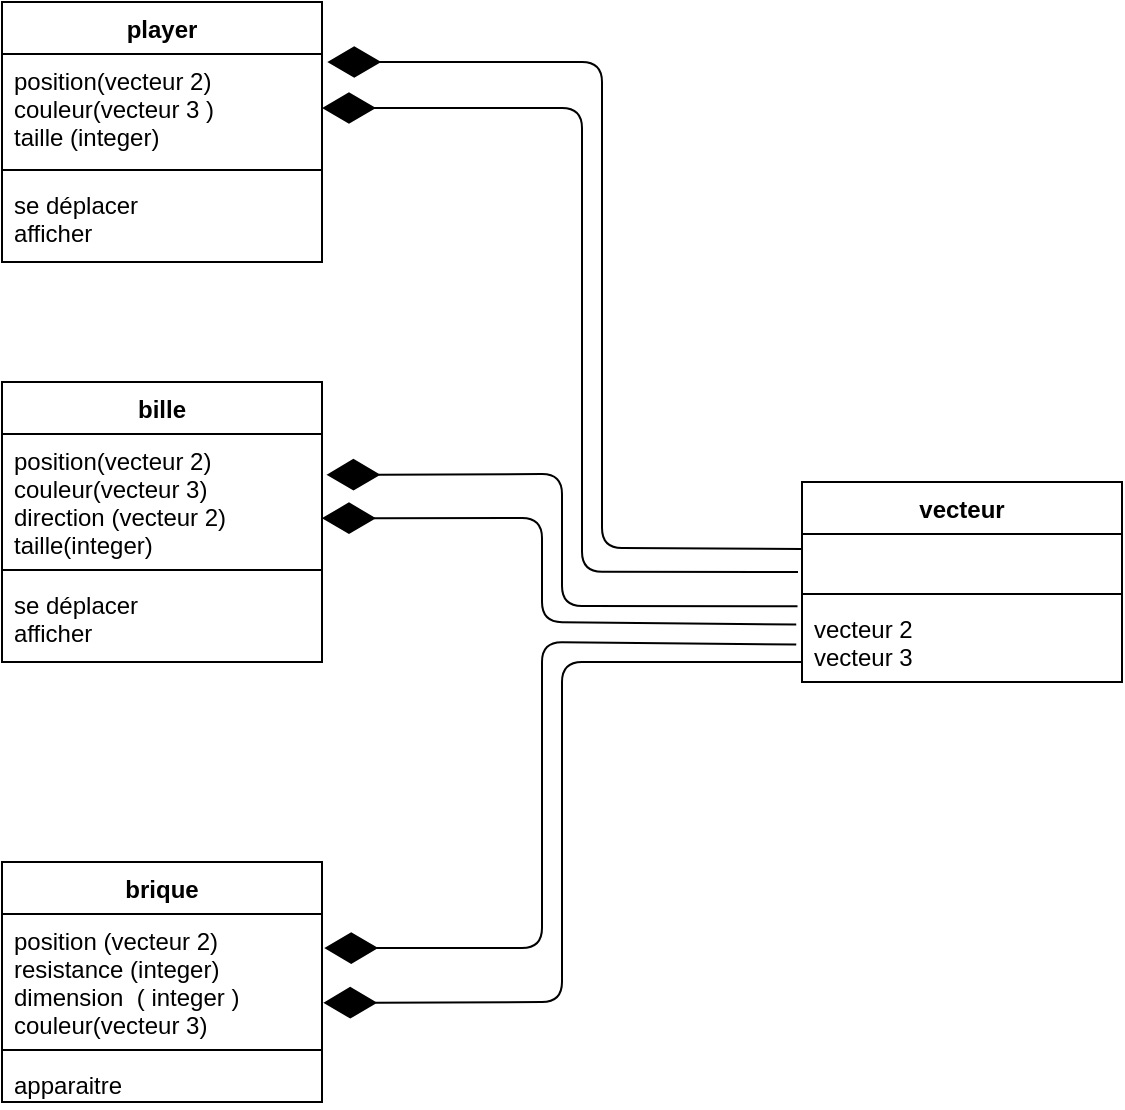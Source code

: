 <mxfile version="14.5.3" type="github">
  <diagram id="QObjdtHi7gXVVxQcpmMS" name="Page-1">
    <mxGraphModel dx="1296" dy="653" grid="1" gridSize="10" guides="1" tooltips="1" connect="1" arrows="1" fold="1" page="1" pageScale="1" pageWidth="827" pageHeight="1169" math="0" shadow="0">
      <root>
        <mxCell id="0" />
        <mxCell id="1" parent="0" />
        <mxCell id="nXwPNfGvfeBjMiZcAAOq-1" value="bille" style="swimlane;fontStyle=1;align=center;verticalAlign=top;childLayout=stackLayout;horizontal=1;startSize=26;horizontalStack=0;resizeParent=1;resizeParentMax=0;resizeLast=0;collapsible=1;marginBottom=0;" parent="1" vertex="1">
          <mxGeometry x="60" y="190" width="160" height="140" as="geometry" />
        </mxCell>
        <mxCell id="nXwPNfGvfeBjMiZcAAOq-2" value="position(vecteur 2)&#xa;couleur(vecteur 3)&#xa;direction (vecteur 2)&#xa;taille(integer)&#xa;" style="text;strokeColor=none;fillColor=none;align=left;verticalAlign=top;spacingLeft=4;spacingRight=4;overflow=hidden;rotatable=0;points=[[0,0.5],[1,0.5]];portConstraint=eastwest;" parent="nXwPNfGvfeBjMiZcAAOq-1" vertex="1">
          <mxGeometry y="26" width="160" height="64" as="geometry" />
        </mxCell>
        <mxCell id="nXwPNfGvfeBjMiZcAAOq-3" value="" style="line;strokeWidth=1;fillColor=none;align=left;verticalAlign=middle;spacingTop=-1;spacingLeft=3;spacingRight=3;rotatable=0;labelPosition=right;points=[];portConstraint=eastwest;" parent="nXwPNfGvfeBjMiZcAAOq-1" vertex="1">
          <mxGeometry y="90" width="160" height="8" as="geometry" />
        </mxCell>
        <mxCell id="nXwPNfGvfeBjMiZcAAOq-4" value="se déplacer&#xa;afficher&#xa;" style="text;strokeColor=none;fillColor=none;align=left;verticalAlign=top;spacingLeft=4;spacingRight=4;overflow=hidden;rotatable=0;points=[[0,0.5],[1,0.5]];portConstraint=eastwest;" parent="nXwPNfGvfeBjMiZcAAOq-1" vertex="1">
          <mxGeometry y="98" width="160" height="42" as="geometry" />
        </mxCell>
        <mxCell id="nXwPNfGvfeBjMiZcAAOq-5" value="brique" style="swimlane;fontStyle=1;align=center;verticalAlign=top;childLayout=stackLayout;horizontal=1;startSize=26;horizontalStack=0;resizeParent=1;resizeParentMax=0;resizeLast=0;collapsible=1;marginBottom=0;" parent="1" vertex="1">
          <mxGeometry x="60" y="430" width="160" height="120" as="geometry" />
        </mxCell>
        <mxCell id="nXwPNfGvfeBjMiZcAAOq-6" value="position (vecteur 2)&#xa;resistance (integer)&#xa;dimension  ( integer )&#xa;couleur(vecteur 3)&#xa;" style="text;strokeColor=none;fillColor=none;align=left;verticalAlign=top;spacingLeft=4;spacingRight=4;overflow=hidden;rotatable=0;points=[[0,0.5],[1,0.5]];portConstraint=eastwest;" parent="nXwPNfGvfeBjMiZcAAOq-5" vertex="1">
          <mxGeometry y="26" width="160" height="64" as="geometry" />
        </mxCell>
        <mxCell id="nXwPNfGvfeBjMiZcAAOq-7" value="" style="line;strokeWidth=1;fillColor=none;align=left;verticalAlign=middle;spacingTop=-1;spacingLeft=3;spacingRight=3;rotatable=0;labelPosition=right;points=[];portConstraint=eastwest;" parent="nXwPNfGvfeBjMiZcAAOq-5" vertex="1">
          <mxGeometry y="90" width="160" height="8" as="geometry" />
        </mxCell>
        <mxCell id="nXwPNfGvfeBjMiZcAAOq-8" value="apparaitre &#xa;" style="text;strokeColor=none;fillColor=none;align=left;verticalAlign=top;spacingLeft=4;spacingRight=4;overflow=hidden;rotatable=0;points=[[0,0.5],[1,0.5]];portConstraint=eastwest;" parent="nXwPNfGvfeBjMiZcAAOq-5" vertex="1">
          <mxGeometry y="98" width="160" height="22" as="geometry" />
        </mxCell>
        <mxCell id="nXwPNfGvfeBjMiZcAAOq-9" value="player" style="swimlane;fontStyle=1;align=center;verticalAlign=top;childLayout=stackLayout;horizontal=1;startSize=26;horizontalStack=0;resizeParent=1;resizeParentMax=0;resizeLast=0;collapsible=1;marginBottom=0;" parent="1" vertex="1">
          <mxGeometry x="60" width="160" height="130" as="geometry" />
        </mxCell>
        <mxCell id="nXwPNfGvfeBjMiZcAAOq-10" value="position(vecteur 2)&#xa;couleur(vecteur 3 )&#xa;taille (integer)&#xa;" style="text;strokeColor=none;fillColor=none;align=left;verticalAlign=top;spacingLeft=4;spacingRight=4;overflow=hidden;rotatable=0;points=[[0,0.5],[1,0.5]];portConstraint=eastwest;" parent="nXwPNfGvfeBjMiZcAAOq-9" vertex="1">
          <mxGeometry y="26" width="160" height="54" as="geometry" />
        </mxCell>
        <mxCell id="nXwPNfGvfeBjMiZcAAOq-11" value="" style="line;strokeWidth=1;fillColor=none;align=left;verticalAlign=middle;spacingTop=-1;spacingLeft=3;spacingRight=3;rotatable=0;labelPosition=right;points=[];portConstraint=eastwest;" parent="nXwPNfGvfeBjMiZcAAOq-9" vertex="1">
          <mxGeometry y="80" width="160" height="8" as="geometry" />
        </mxCell>
        <mxCell id="nXwPNfGvfeBjMiZcAAOq-12" value="se déplacer &#xa;afficher&#xa;" style="text;strokeColor=none;fillColor=none;align=left;verticalAlign=top;spacingLeft=4;spacingRight=4;overflow=hidden;rotatable=0;points=[[0,0.5],[1,0.5]];portConstraint=eastwest;" parent="nXwPNfGvfeBjMiZcAAOq-9" vertex="1">
          <mxGeometry y="88" width="160" height="42" as="geometry" />
        </mxCell>
        <mxCell id="nXwPNfGvfeBjMiZcAAOq-13" value="vecteur" style="swimlane;fontStyle=1;align=center;verticalAlign=top;childLayout=stackLayout;horizontal=1;startSize=26;horizontalStack=0;resizeParent=1;resizeParentMax=0;resizeLast=0;collapsible=1;marginBottom=0;" parent="1" vertex="1">
          <mxGeometry x="460" y="240" width="160" height="100" as="geometry" />
        </mxCell>
        <mxCell id="nXwPNfGvfeBjMiZcAAOq-14" value="   " style="text;strokeColor=none;fillColor=none;align=left;verticalAlign=top;spacingLeft=4;spacingRight=4;overflow=hidden;rotatable=0;points=[[0,0.5],[1,0.5]];portConstraint=eastwest;" parent="nXwPNfGvfeBjMiZcAAOq-13" vertex="1">
          <mxGeometry y="26" width="160" height="26" as="geometry" />
        </mxCell>
        <mxCell id="nXwPNfGvfeBjMiZcAAOq-15" value="" style="line;strokeWidth=1;fillColor=none;align=left;verticalAlign=middle;spacingTop=-1;spacingLeft=3;spacingRight=3;rotatable=0;labelPosition=right;points=[];portConstraint=eastwest;" parent="nXwPNfGvfeBjMiZcAAOq-13" vertex="1">
          <mxGeometry y="52" width="160" height="8" as="geometry" />
        </mxCell>
        <mxCell id="nXwPNfGvfeBjMiZcAAOq-16" value="vecteur 2&#xa;vecteur 3&#xa;" style="text;strokeColor=none;fillColor=none;align=left;verticalAlign=top;spacingLeft=4;spacingRight=4;overflow=hidden;rotatable=0;points=[[0,0.5],[1,0.5]];portConstraint=eastwest;" parent="nXwPNfGvfeBjMiZcAAOq-13" vertex="1">
          <mxGeometry y="60" width="160" height="40" as="geometry" />
        </mxCell>
        <mxCell id="nXwPNfGvfeBjMiZcAAOq-20" value="" style="endArrow=diamondThin;endFill=1;endSize=24;html=1;exitX=-0.018;exitY=0.282;exitDx=0;exitDy=0;exitPerimeter=0;entryX=1;entryY=0.658;entryDx=0;entryDy=0;entryPerimeter=0;" parent="1" source="nXwPNfGvfeBjMiZcAAOq-16" target="nXwPNfGvfeBjMiZcAAOq-2" edge="1">
          <mxGeometry width="160" relative="1" as="geometry">
            <mxPoint x="318.08" y="411" as="sourcePoint" />
            <mxPoint x="220" y="217" as="targetPoint" />
            <Array as="points">
              <mxPoint x="330" y="310" />
              <mxPoint x="330" y="258" />
            </Array>
          </mxGeometry>
        </mxCell>
        <mxCell id="nXwPNfGvfeBjMiZcAAOq-21" value="" style="endArrow=diamondThin;endFill=1;endSize=24;html=1;exitX=-0.014;exitY=0.054;exitDx=0;exitDy=0;exitPerimeter=0;entryX=1.014;entryY=0.319;entryDx=0;entryDy=0;entryPerimeter=0;" parent="1" source="nXwPNfGvfeBjMiZcAAOq-16" target="nXwPNfGvfeBjMiZcAAOq-2" edge="1">
          <mxGeometry width="160" relative="1" as="geometry">
            <mxPoint x="290" y="400" as="sourcePoint" />
            <mxPoint x="220" y="190" as="targetPoint" />
            <Array as="points">
              <mxPoint x="340" y="302" />
              <mxPoint x="340" y="236" />
            </Array>
          </mxGeometry>
        </mxCell>
        <mxCell id="nXwPNfGvfeBjMiZcAAOq-22" value="" style="endArrow=diamondThin;endFill=1;endSize=24;html=1;entryX=1;entryY=0.5;entryDx=0;entryDy=0;" parent="1" target="nXwPNfGvfeBjMiZcAAOq-10" edge="1">
          <mxGeometry width="160" relative="1" as="geometry">
            <mxPoint x="458" y="285" as="sourcePoint" />
            <mxPoint x="232.24" y="219.336" as="targetPoint" />
            <Array as="points">
              <mxPoint x="350" y="284.92" />
              <mxPoint x="350" y="53" />
            </Array>
          </mxGeometry>
        </mxCell>
        <mxCell id="nXwPNfGvfeBjMiZcAAOq-23" value="" style="endArrow=diamondThin;endFill=1;endSize=24;html=1;exitX=-0.018;exitY=0.282;exitDx=0;exitDy=0;exitPerimeter=0;entryX=1.007;entryY=0.266;entryDx=0;entryDy=0;entryPerimeter=0;" parent="1" target="nXwPNfGvfeBjMiZcAAOq-6" edge="1">
          <mxGeometry width="160" relative="1" as="geometry">
            <mxPoint x="457.12" y="321.28" as="sourcePoint" />
            <mxPoint x="220" y="268.112" as="targetPoint" />
            <Array as="points">
              <mxPoint x="330" y="320" />
              <mxPoint x="330" y="473" />
            </Array>
          </mxGeometry>
        </mxCell>
        <mxCell id="nXwPNfGvfeBjMiZcAAOq-24" value="" style="endArrow=diamondThin;endFill=1;endSize=24;html=1;entryX=1.004;entryY=0.694;entryDx=0;entryDy=0;entryPerimeter=0;" parent="1" target="nXwPNfGvfeBjMiZcAAOq-6" edge="1">
          <mxGeometry width="160" relative="1" as="geometry">
            <mxPoint x="460" y="330" as="sourcePoint" />
            <mxPoint x="231.12" y="483.024" as="targetPoint" />
            <Array as="points">
              <mxPoint x="340" y="330" />
              <mxPoint x="340" y="500" />
            </Array>
          </mxGeometry>
        </mxCell>
        <mxCell id="nXwPNfGvfeBjMiZcAAOq-25" value="" style="endArrow=diamondThin;endFill=1;endSize=24;html=1;entryX=1.004;entryY=0.288;entryDx=0;entryDy=0;entryPerimeter=0;" parent="1" edge="1">
          <mxGeometry width="160" relative="1" as="geometry">
            <mxPoint x="460" y="273.45" as="sourcePoint" />
            <mxPoint x="222.64" y="30.002" as="targetPoint" />
            <Array as="points">
              <mxPoint x="360" y="273" />
              <mxPoint x="360" y="30" />
            </Array>
          </mxGeometry>
        </mxCell>
      </root>
    </mxGraphModel>
  </diagram>
</mxfile>
